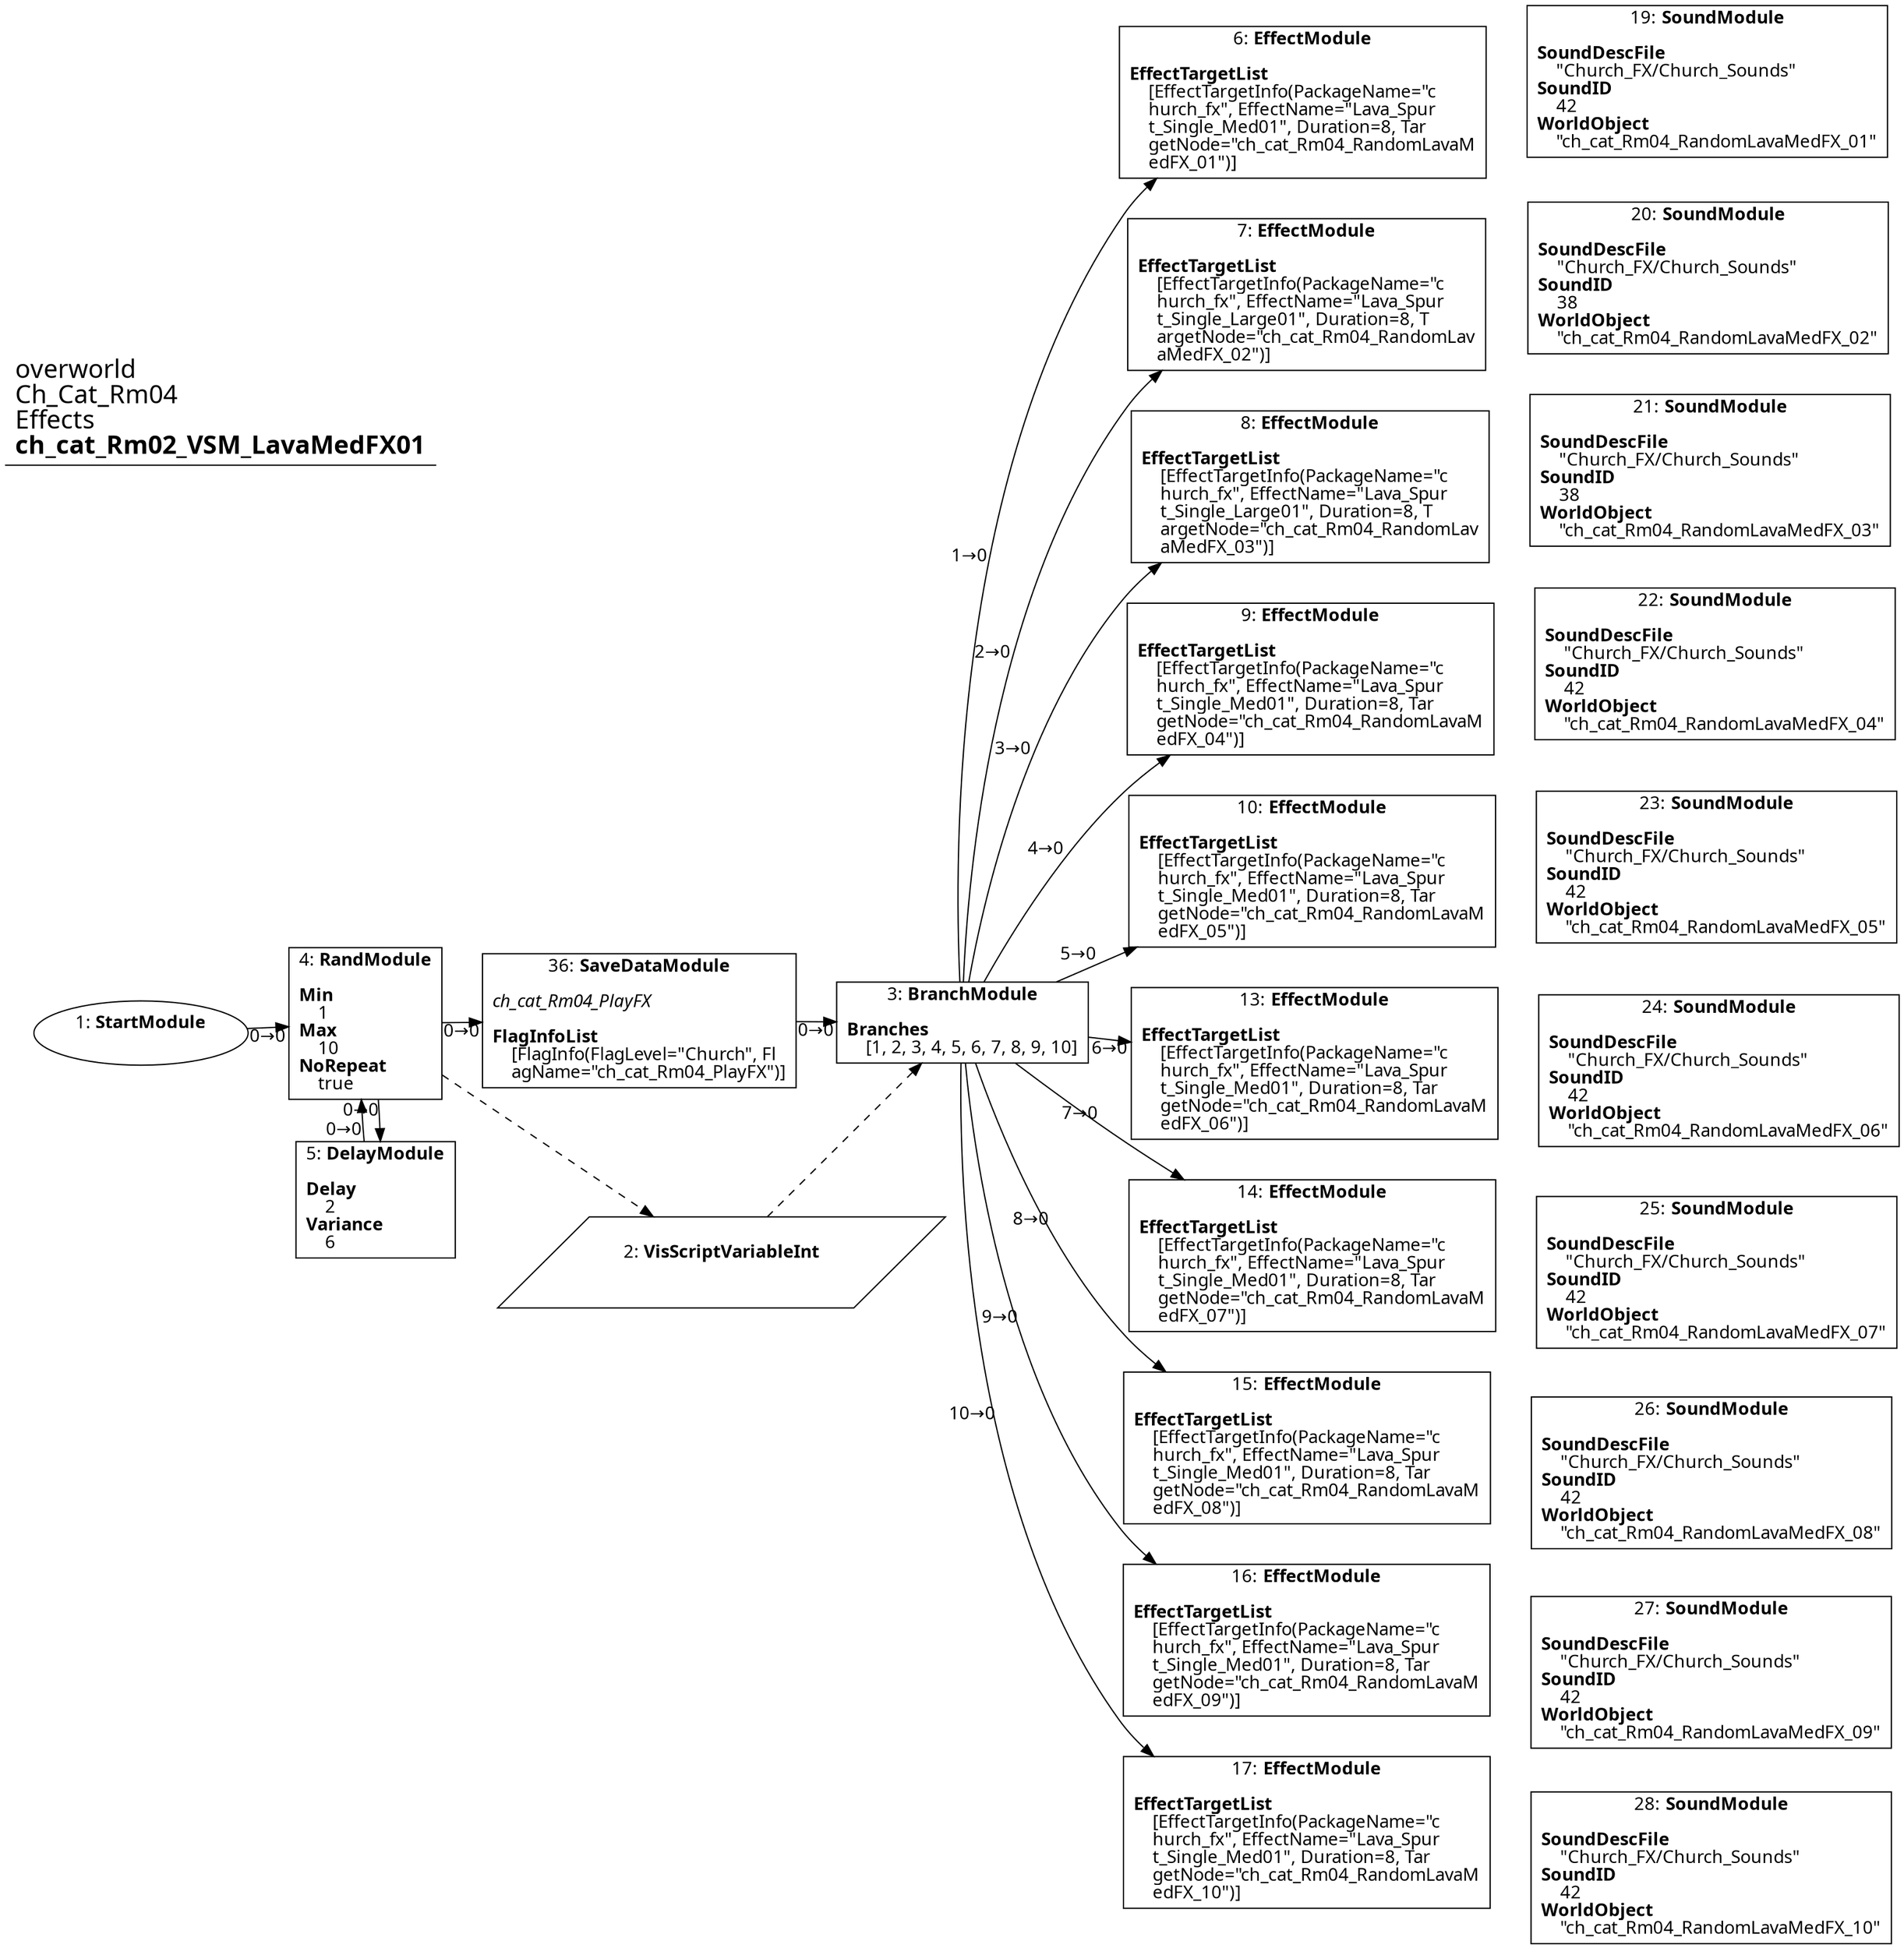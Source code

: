 digraph {
    layout = fdp;
    overlap = prism;
    sep = "+16";
    splines = spline;

    node [ shape = box ];

    graph [ fontname = "Segoe UI" ];
    node [ fontname = "Segoe UI" ];
    edge [ fontname = "Segoe UI" ];

    1 [ label = <1: <b>StartModule</b><br/><br/>> ];
    1 [ shape = oval ]
    1 [ pos = "0.13000001,-0.28500003!" ];
    1 -> 4 [ label = "0→0" ];

    2 [ label = <2: <b>VisScriptVariableInt</b><br/><br/>> ];
    2 [ shape = parallelogram ]
    2 [ pos = "0.577,-0.52500004!" ];

    3 [ label = <3: <b>BranchModule</b><br/><br/><b>Branches</b><br align="left"/>    [1, 2, 3, 4, 5, 6, 7, 8, 9, 10]<br align="left"/>> ];
    3 [ pos = "0.76500005,-0.28500003!" ];
    3 -> 6 [ label = "1→0" ];
    3 -> 7 [ label = "2→0" ];
    3 -> 8 [ label = "3→0" ];
    3 -> 9 [ label = "4→0" ];
    3 -> 10 [ label = "5→0" ];
    3 -> 13 [ label = "6→0" ];
    3 -> 14 [ label = "7→0" ];
    3 -> 15 [ label = "8→0" ];
    3 -> 16 [ label = "9→0" ];
    3 -> 17 [ label = "10→0" ];
    2 -> 3 [ style = dashed ];

    4 [ label = <4: <b>RandModule</b><br/><br/><b>Min</b><br align="left"/>    1<br align="left"/><b>Max</b><br align="left"/>    10<br align="left"/><b>NoRepeat</b><br align="left"/>    true<br align="left"/>> ];
    4 [ pos = "0.31800002,-0.28500003!" ];
    4 -> 5 [ label = "0→0" ];
    4 -> 36 [ label = "0→0" ];
    4 -> 2 [ style = dashed ];

    5 [ label = <5: <b>DelayModule</b><br/><br/><b>Delay</b><br align="left"/>    2<br align="left"/><b>Variance</b><br align="left"/>    6<br align="left"/>> ];
    5 [ pos = "0.33,-0.47900003!" ];
    5 -> 4 [ label = "0→0" ];

    6 [ label = <6: <b>EffectModule</b><br/><br/><b>EffectTargetList</b><br align="left"/>    [EffectTargetInfo(PackageName=&quot;c<br align="left"/>    hurch_fx&quot;, EffectName=&quot;Lava_Spur<br align="left"/>    t_Single_Med01&quot;, Duration=8, Tar<br align="left"/>    getNode=&quot;ch_cat_Rm04_RandomLavaM<br align="left"/>    edFX_01&quot;)]<br align="left"/>> ];
    6 [ pos = "1.4720001,0.35000002!" ];

    7 [ label = <7: <b>EffectModule</b><br/><br/><b>EffectTargetList</b><br align="left"/>    [EffectTargetInfo(PackageName=&quot;c<br align="left"/>    hurch_fx&quot;, EffectName=&quot;Lava_Spur<br align="left"/>    t_Single_Large01&quot;, Duration=8, T<br align="left"/>    argetNode=&quot;ch_cat_Rm04_RandomLav<br align="left"/>    aMedFX_02&quot;)]<br align="left"/>> ];
    7 [ pos = "1.473,0.22800002!" ];

    8 [ label = <8: <b>EffectModule</b><br/><br/><b>EffectTargetList</b><br align="left"/>    [EffectTargetInfo(PackageName=&quot;c<br align="left"/>    hurch_fx&quot;, EffectName=&quot;Lava_Spur<br align="left"/>    t_Single_Large01&quot;, Duration=8, T<br align="left"/>    argetNode=&quot;ch_cat_Rm04_RandomLav<br align="left"/>    aMedFX_03&quot;)]<br align="left"/>> ];
    8 [ pos = "1.475,0.1!" ];

    9 [ label = <9: <b>EffectModule</b><br/><br/><b>EffectTargetList</b><br align="left"/>    [EffectTargetInfo(PackageName=&quot;c<br align="left"/>    hurch_fx&quot;, EffectName=&quot;Lava_Spur<br align="left"/>    t_Single_Med01&quot;, Duration=8, Tar<br align="left"/>    getNode=&quot;ch_cat_Rm04_RandomLavaM<br align="left"/>    edFX_04&quot;)]<br align="left"/>> ];
    9 [ pos = "1.4740001,-0.027!" ];

    10 [ label = <10: <b>EffectModule</b><br/><br/><b>EffectTargetList</b><br align="left"/>    [EffectTargetInfo(PackageName=&quot;c<br align="left"/>    hurch_fx&quot;, EffectName=&quot;Lava_Spur<br align="left"/>    t_Single_Med01&quot;, Duration=8, Tar<br align="left"/>    getNode=&quot;ch_cat_Rm04_RandomLavaM<br align="left"/>    edFX_05&quot;)]<br align="left"/>> ];
    10 [ pos = "1.473,-0.15400001!" ];

    13 [ label = <13: <b>EffectModule</b><br/><br/><b>EffectTargetList</b><br align="left"/>    [EffectTargetInfo(PackageName=&quot;c<br align="left"/>    hurch_fx&quot;, EffectName=&quot;Lava_Spur<br align="left"/>    t_Single_Med01&quot;, Duration=8, Tar<br align="left"/>    getNode=&quot;ch_cat_Rm04_RandomLavaM<br align="left"/>    edFX_06&quot;)]<br align="left"/>> ];
    13 [ pos = "1.473,-0.279!" ];

    14 [ label = <14: <b>EffectModule</b><br/><br/><b>EffectTargetList</b><br align="left"/>    [EffectTargetInfo(PackageName=&quot;c<br align="left"/>    hurch_fx&quot;, EffectName=&quot;Lava_Spur<br align="left"/>    t_Single_Med01&quot;, Duration=8, Tar<br align="left"/>    getNode=&quot;ch_cat_Rm04_RandomLavaM<br align="left"/>    edFX_07&quot;)]<br align="left"/>> ];
    14 [ pos = "1.4760001,-0.407!" ];

    15 [ label = <15: <b>EffectModule</b><br/><br/><b>EffectTargetList</b><br align="left"/>    [EffectTargetInfo(PackageName=&quot;c<br align="left"/>    hurch_fx&quot;, EffectName=&quot;Lava_Spur<br align="left"/>    t_Single_Med01&quot;, Duration=8, Tar<br align="left"/>    getNode=&quot;ch_cat_Rm04_RandomLavaM<br align="left"/>    edFX_08&quot;)]<br align="left"/>> ];
    15 [ pos = "1.4740001,-0.53400004!" ];

    16 [ label = <16: <b>EffectModule</b><br/><br/><b>EffectTargetList</b><br align="left"/>    [EffectTargetInfo(PackageName=&quot;c<br align="left"/>    hurch_fx&quot;, EffectName=&quot;Lava_Spur<br align="left"/>    t_Single_Med01&quot;, Duration=8, Tar<br align="left"/>    getNode=&quot;ch_cat_Rm04_RandomLavaM<br align="left"/>    edFX_09&quot;)]<br align="left"/>> ];
    16 [ pos = "1.4770001,-0.65300006!" ];

    17 [ label = <17: <b>EffectModule</b><br/><br/><b>EffectTargetList</b><br align="left"/>    [EffectTargetInfo(PackageName=&quot;c<br align="left"/>    hurch_fx&quot;, EffectName=&quot;Lava_Spur<br align="left"/>    t_Single_Med01&quot;, Duration=8, Tar<br align="left"/>    getNode=&quot;ch_cat_Rm04_RandomLavaM<br align="left"/>    edFX_10&quot;)]<br align="left"/>> ];
    17 [ pos = "1.4790001,-0.78000003!" ];

    19 [ label = <19: <b>SoundModule</b><br/><br/><b>SoundDescFile</b><br align="left"/>    &quot;Church_FX/Church_Sounds&quot;<br align="left"/><b>SoundID</b><br align="left"/>    42<br align="left"/><b>WorldObject</b><br align="left"/>    &quot;ch_cat_Rm04_RandomLavaMedFX_01&quot;<br align="left"/>> ];
    19 [ pos = "1.7010001,0.37100002!" ];

    20 [ label = <20: <b>SoundModule</b><br/><br/><b>SoundDescFile</b><br align="left"/>    &quot;Church_FX/Church_Sounds&quot;<br align="left"/><b>SoundID</b><br align="left"/>    38<br align="left"/><b>WorldObject</b><br align="left"/>    &quot;ch_cat_Rm04_RandomLavaMedFX_02&quot;<br align="left"/>> ];
    20 [ pos = "1.702,0.24400002!" ];

    21 [ label = <21: <b>SoundModule</b><br/><br/><b>SoundDescFile</b><br align="left"/>    &quot;Church_FX/Church_Sounds&quot;<br align="left"/><b>SoundID</b><br align="left"/>    38<br align="left"/><b>WorldObject</b><br align="left"/>    &quot;ch_cat_Rm04_RandomLavaMedFX_03&quot;<br align="left"/>> ];
    21 [ pos = "1.7030001,0.11000001!" ];

    22 [ label = <22: <b>SoundModule</b><br/><br/><b>SoundDescFile</b><br align="left"/>    &quot;Church_FX/Church_Sounds&quot;<br align="left"/><b>SoundID</b><br align="left"/>    42<br align="left"/><b>WorldObject</b><br align="left"/>    &quot;ch_cat_Rm04_RandomLavaMedFX_04&quot;<br align="left"/>> ];
    22 [ pos = "1.7040001,-0.024!" ];

    23 [ label = <23: <b>SoundModule</b><br/><br/><b>SoundDescFile</b><br align="left"/>    &quot;Church_FX/Church_Sounds&quot;<br align="left"/><b>SoundID</b><br align="left"/>    42<br align="left"/><b>WorldObject</b><br align="left"/>    &quot;ch_cat_Rm04_RandomLavaMedFX_05&quot;<br align="left"/>> ];
    23 [ pos = "1.705,-0.156!" ];

    24 [ label = <24: <b>SoundModule</b><br/><br/><b>SoundDescFile</b><br align="left"/>    &quot;Church_FX/Church_Sounds&quot;<br align="left"/><b>SoundID</b><br align="left"/>    42<br align="left"/><b>WorldObject</b><br align="left"/>    &quot;ch_cat_Rm04_RandomLavaMedFX_06&quot;<br align="left"/>> ];
    24 [ pos = "1.705,-0.28800002!" ];

    25 [ label = <25: <b>SoundModule</b><br/><br/><b>SoundDescFile</b><br align="left"/>    &quot;Church_FX/Church_Sounds&quot;<br align="left"/><b>SoundID</b><br align="left"/>    42<br align="left"/><b>WorldObject</b><br align="left"/>    &quot;ch_cat_Rm04_RandomLavaMedFX_07&quot;<br align="left"/>> ];
    25 [ pos = "1.7060001,-0.41500002!" ];

    26 [ label = <26: <b>SoundModule</b><br/><br/><b>SoundDescFile</b><br align="left"/>    &quot;Church_FX/Church_Sounds&quot;<br align="left"/><b>SoundID</b><br align="left"/>    42<br align="left"/><b>WorldObject</b><br align="left"/>    &quot;ch_cat_Rm04_RandomLavaMedFX_08&quot;<br align="left"/>> ];
    26 [ pos = "1.7070001,-0.549!" ];

    27 [ label = <27: <b>SoundModule</b><br/><br/><b>SoundDescFile</b><br align="left"/>    &quot;Church_FX/Church_Sounds&quot;<br align="left"/><b>SoundID</b><br align="left"/>    42<br align="left"/><b>WorldObject</b><br align="left"/>    &quot;ch_cat_Rm04_RandomLavaMedFX_09&quot;<br align="left"/>> ];
    27 [ pos = "1.7080001,-0.684!" ];

    28 [ label = <28: <b>SoundModule</b><br/><br/><b>SoundDescFile</b><br align="left"/>    &quot;Church_FX/Church_Sounds&quot;<br align="left"/><b>SoundID</b><br align="left"/>    42<br align="left"/><b>WorldObject</b><br align="left"/>    &quot;ch_cat_Rm04_RandomLavaMedFX_10&quot;<br align="left"/>> ];
    28 [ pos = "1.7090001,-0.81500006!" ];

    36 [ label = <36: <b>SaveDataModule</b><br/><br/><i>ch_cat_Rm04_PlayFX<br align="left"/></i><br align="left"/><b>FlagInfoList</b><br align="left"/>    [FlagInfo(FlagLevel=&quot;Church&quot;, Fl<br align="left"/>    agName=&quot;ch_cat_Rm04_PlayFX&quot;)]<br align="left"/>> ];
    36 [ pos = "0.55700004,-0.28500003!" ];
    36 -> 3 [ label = "0→0" ];

    title [ pos = "0.12900001,0.372!" ];
    title [ shape = underline ];
    title [ label = <<font point-size="20">overworld<br align="left"/>Ch_Cat_Rm04<br align="left"/>Effects<br align="left"/><b>ch_cat_Rm02_VSM_LavaMedFX01</b><br align="left"/></font>> ];
}
